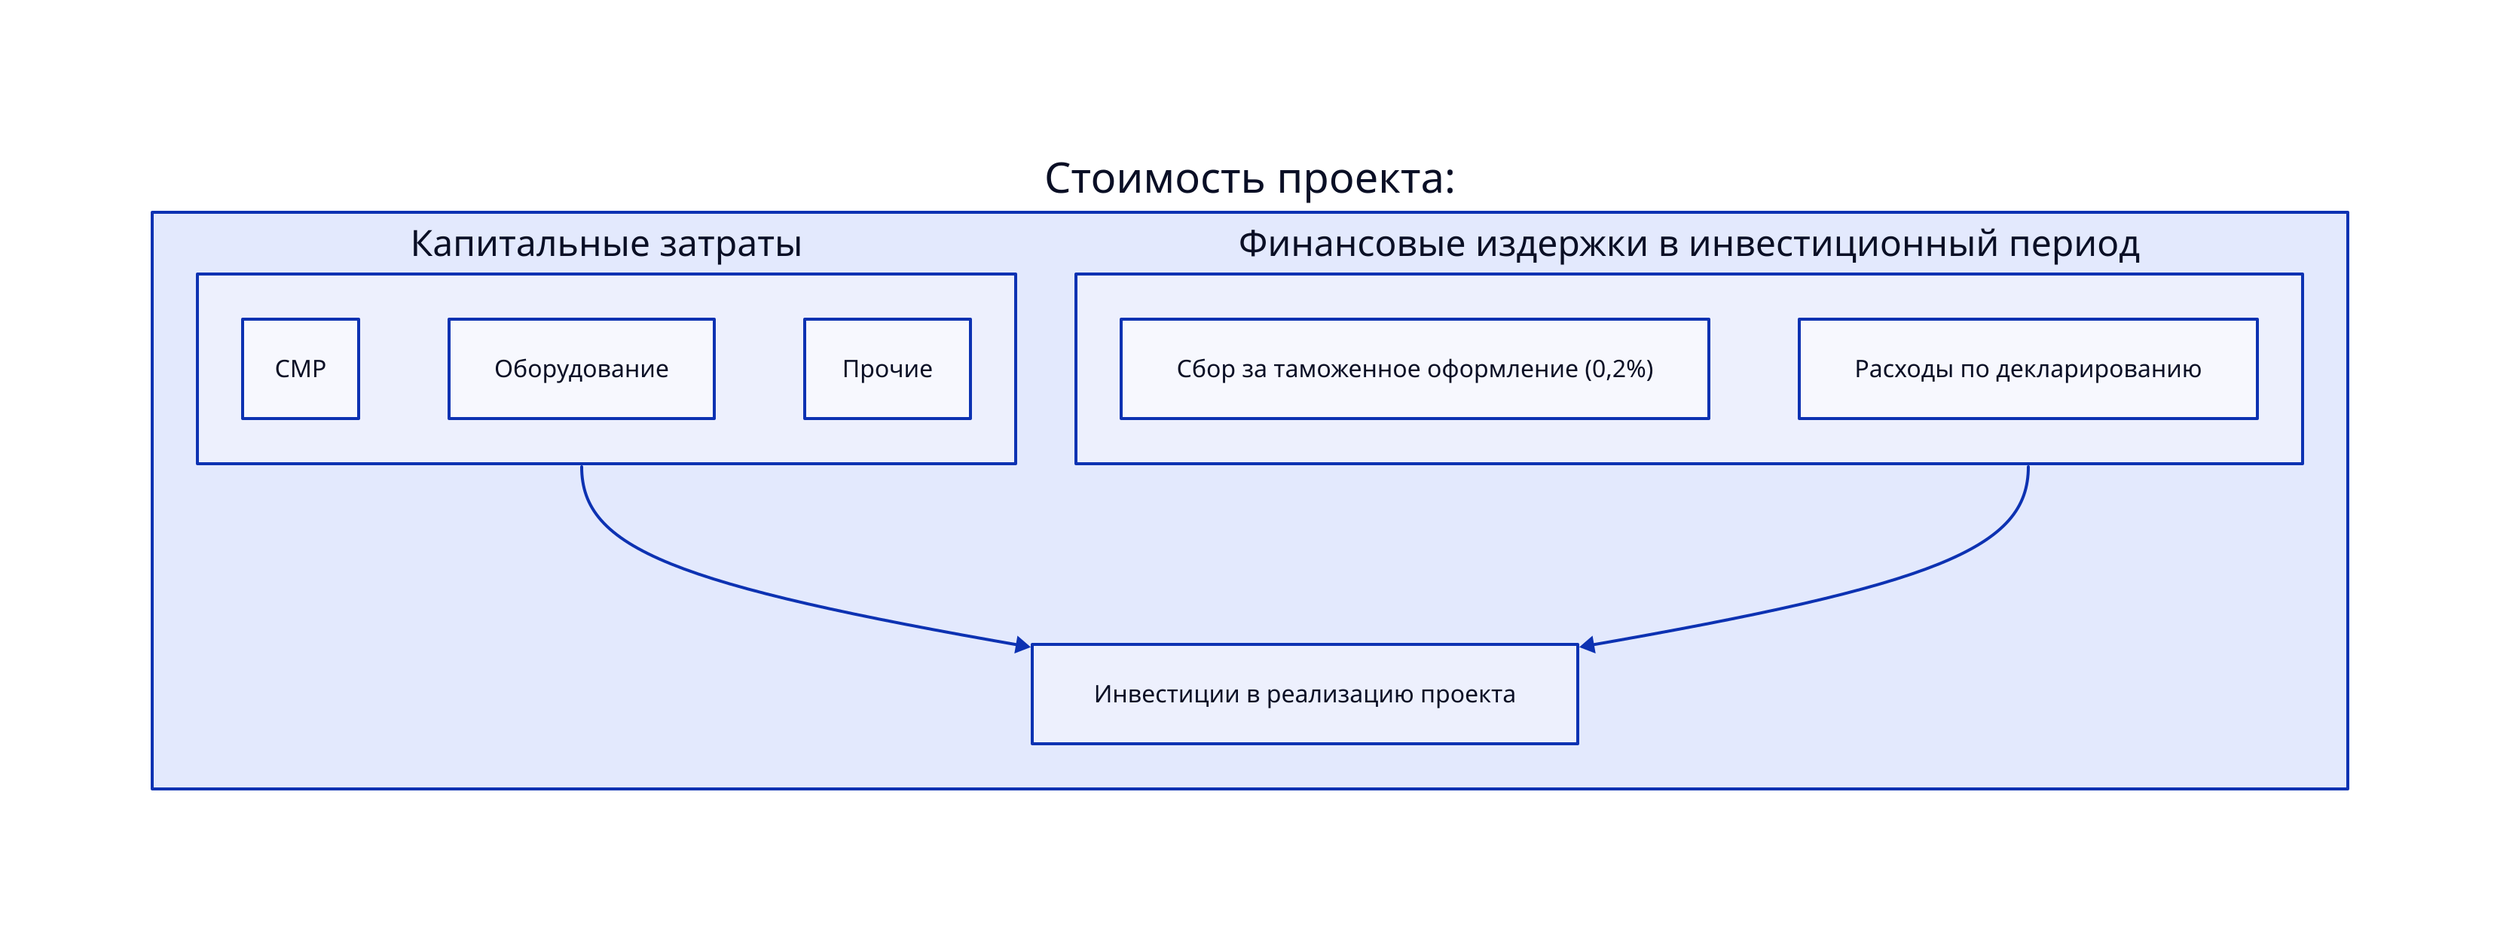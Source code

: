 proj_cost: Стоимость проекта: {
  capital_cost: Капитальные затраты {
    construction: СМР
    equipment: Оборудование
    misc: Прочие
  }

  financial_cost: Финансовые издержки в инвестиционный период {
    tax_cost: Сбор за таможенное оформление (0,2%)
    declare_cost: Расходы по декларированию
  }

  invest_cost: Инвестиции в реализацию проекта

  capital_cost -> invest_cost
  financial_cost -> invest_cost
}
